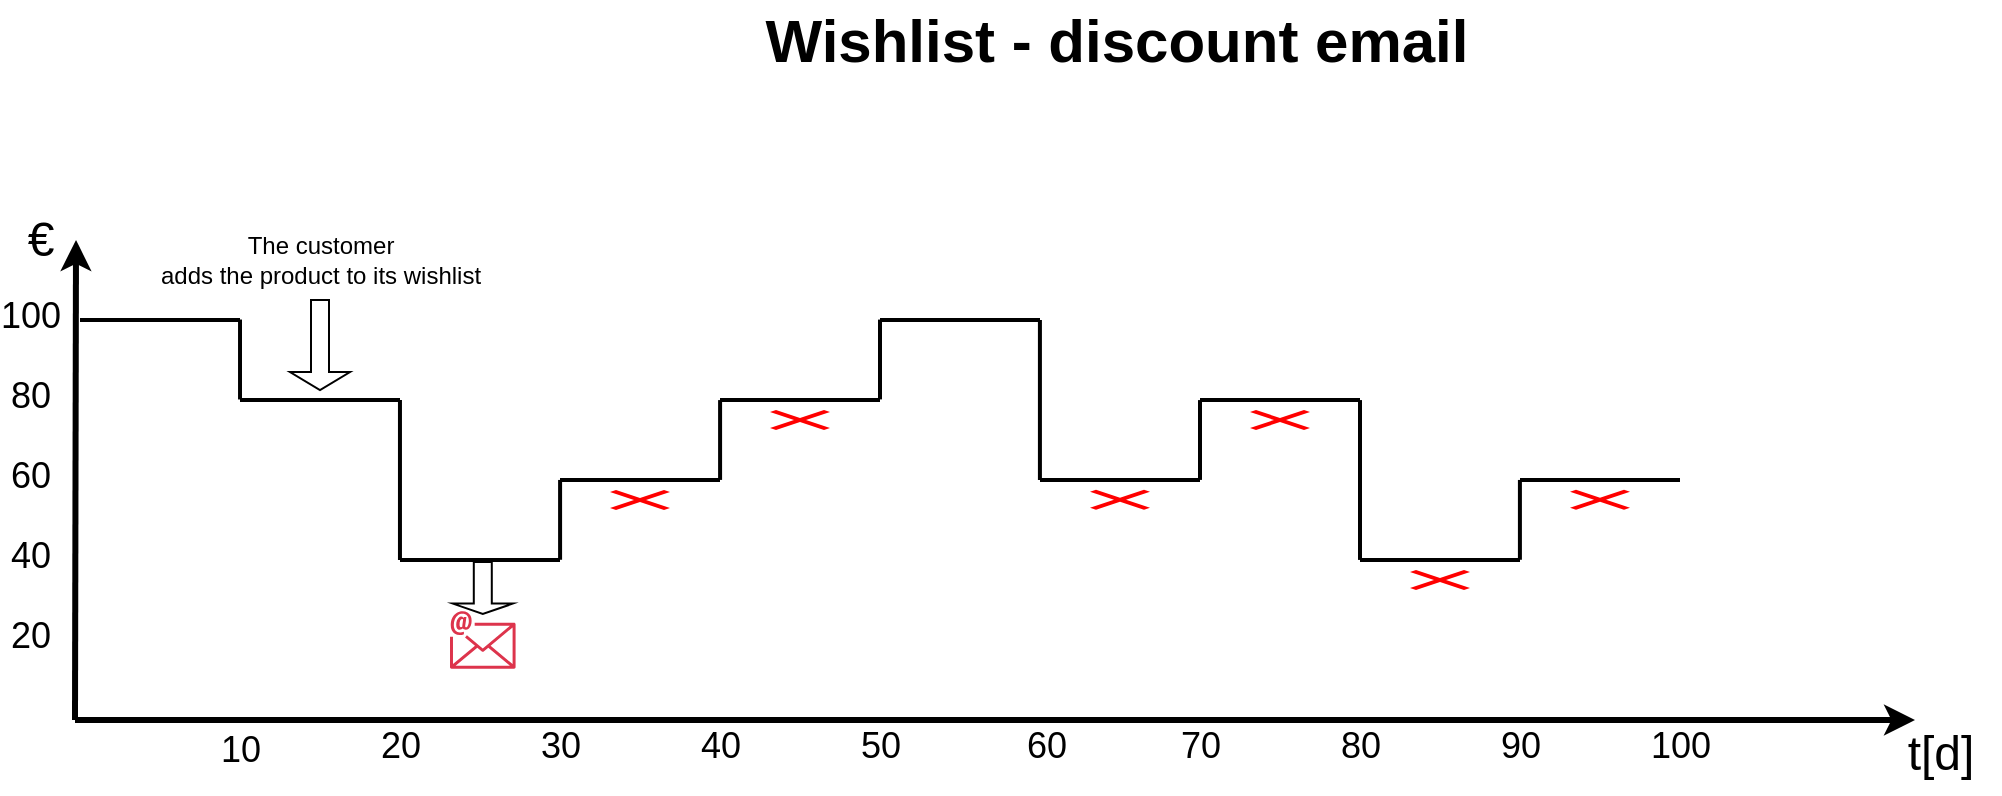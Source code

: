 <mxfile version="26.2.1">
  <diagram id="07fea595-8f29-1299-0266-81d95cde20df" name="Page-1">
    <mxGraphModel dx="-1311" dy="-379" grid="1" gridSize="10" guides="1" tooltips="1" connect="1" arrows="1" fold="1" page="1" pageScale="1" pageWidth="1169" pageHeight="827" background="none" math="0" shadow="0">
      <root>
        <mxCell id="0" />
        <mxCell id="1" parent="0" />
        <mxCell id="727" value="" style="edgeStyle=none;html=1;fontColor=#000000;strokeWidth=3;strokeColor=#000000;" parent="1" edge="1">
          <mxGeometry width="100" height="100" relative="1" as="geometry">
            <mxPoint x="2437.5" y="1200" as="sourcePoint" />
            <mxPoint x="2438" y="960" as="targetPoint" />
          </mxGeometry>
        </mxCell>
        <mxCell id="734" value="" style="edgeStyle=none;html=1;fontColor=#000000;strokeWidth=3;strokeColor=#000000;" parent="1" edge="1">
          <mxGeometry width="100" height="100" relative="1" as="geometry">
            <mxPoint x="2437.5" y="1200" as="sourcePoint" />
            <mxPoint x="3357.5" y="1200" as="targetPoint" />
          </mxGeometry>
        </mxCell>
        <mxCell id="736" value="10" style="text;spacingTop=-5;align=center;verticalAlign=middle;fontStyle=0;html=1;fontSize=18;points=[];strokeColor=none;" parent="1" vertex="1">
          <mxGeometry x="2460" y="1202" width="120" height="30" as="geometry" />
        </mxCell>
        <mxCell id="737" value="20" style="text;spacingTop=-5;align=center;verticalAlign=middle;fontStyle=0;html=1;fontSize=18;points=[];strokeColor=none;" parent="1" vertex="1">
          <mxGeometry x="2540" y="1200" width="120" height="30" as="geometry" />
        </mxCell>
        <mxCell id="738" value="30" style="text;spacingTop=-5;align=center;verticalAlign=middle;fontStyle=0;html=1;fontSize=18;points=[];strokeColor=none;" parent="1" vertex="1">
          <mxGeometry x="2620" y="1200" width="120" height="30" as="geometry" />
        </mxCell>
        <mxCell id="746" value="20" style="text;spacingTop=-5;align=center;verticalAlign=middle;fontStyle=0;html=1;fontSize=18;points=[]" parent="1" vertex="1">
          <mxGeometry x="2400" y="1150" width="30" height="20" as="geometry" />
        </mxCell>
        <mxCell id="749" value="Wishlist - discount email" style="text;spacingTop=-5;align=center;verticalAlign=middle;fontSize=30;fontStyle=1;html=1;points=[]" parent="1" vertex="1">
          <mxGeometry x="2552.5" y="840" width="810" height="45" as="geometry" />
        </mxCell>
        <mxCell id="752" value="40" style="text;spacingTop=-5;align=center;verticalAlign=middle;fontStyle=0;html=1;fontSize=18;points=[];strokeColor=none;" parent="1" vertex="1">
          <mxGeometry x="2700" y="1200" width="120" height="30" as="geometry" />
        </mxCell>
        <mxCell id="a5YcPVO9M3d51Q_ddzRe-755" value="&lt;font style=&quot;font-size: 24px;&quot;&gt;€&lt;/font&gt;" style="text;html=1;align=center;verticalAlign=middle;resizable=0;points=[];autosize=1;strokeColor=none;fillColor=none;" parent="1" vertex="1">
          <mxGeometry x="2400" y="940" width="40" height="40" as="geometry" />
        </mxCell>
        <mxCell id="a5YcPVO9M3d51Q_ddzRe-756" value="&lt;font style=&quot;font-size: 24px;&quot;&gt;t[d]&lt;/font&gt;" style="text;html=1;align=center;verticalAlign=middle;resizable=0;points=[];autosize=1;strokeColor=none;fillColor=none;" parent="1" vertex="1">
          <mxGeometry x="3340" y="1197" width="60" height="40" as="geometry" />
        </mxCell>
        <mxCell id="a5YcPVO9M3d51Q_ddzRe-757" value="50" style="text;spacingTop=-5;align=center;verticalAlign=middle;fontStyle=0;html=1;fontSize=18;points=[];strokeColor=none;" parent="1" vertex="1">
          <mxGeometry x="2780" y="1200" width="120" height="30" as="geometry" />
        </mxCell>
        <mxCell id="a5YcPVO9M3d51Q_ddzRe-758" value="60" style="text;spacingTop=-5;align=center;verticalAlign=middle;fontStyle=0;html=1;fontSize=18;points=[];strokeColor=none;" parent="1" vertex="1">
          <mxGeometry x="2863" y="1200" width="120" height="30" as="geometry" />
        </mxCell>
        <mxCell id="a5YcPVO9M3d51Q_ddzRe-759" value="70" style="text;spacingTop=-5;align=center;verticalAlign=middle;fontStyle=0;html=1;fontSize=18;points=[];strokeColor=none;" parent="1" vertex="1">
          <mxGeometry x="2940" y="1200" width="120" height="30" as="geometry" />
        </mxCell>
        <mxCell id="a5YcPVO9M3d51Q_ddzRe-760" value="80" style="text;spacingTop=-5;align=center;verticalAlign=middle;fontStyle=0;html=1;fontSize=18;points=[];strokeColor=none;" parent="1" vertex="1">
          <mxGeometry x="3020" y="1200" width="120" height="30" as="geometry" />
        </mxCell>
        <mxCell id="a5YcPVO9M3d51Q_ddzRe-761" value="90" style="text;spacingTop=-5;align=center;verticalAlign=middle;fontStyle=0;html=1;fontSize=18;points=[];strokeColor=none;" parent="1" vertex="1">
          <mxGeometry x="3100" y="1200" width="120" height="30" as="geometry" />
        </mxCell>
        <mxCell id="a5YcPVO9M3d51Q_ddzRe-762" value="100" style="text;spacingTop=-5;align=center;verticalAlign=middle;fontStyle=0;html=1;fontSize=18;points=[];strokeColor=none;" parent="1" vertex="1">
          <mxGeometry x="3180" y="1200" width="120" height="30" as="geometry" />
        </mxCell>
        <mxCell id="a5YcPVO9M3d51Q_ddzRe-763" value="40" style="text;spacingTop=-5;align=center;verticalAlign=middle;fontStyle=0;html=1;fontSize=18;points=[]" parent="1" vertex="1">
          <mxGeometry x="2400" y="1110" width="30" height="20" as="geometry" />
        </mxCell>
        <mxCell id="a5YcPVO9M3d51Q_ddzRe-764" value="60" style="text;spacingTop=-5;align=center;verticalAlign=middle;fontStyle=0;html=1;fontSize=18;points=[]" parent="1" vertex="1">
          <mxGeometry x="2400" y="1070" width="30" height="20" as="geometry" />
        </mxCell>
        <mxCell id="a5YcPVO9M3d51Q_ddzRe-765" value="80" style="text;spacingTop=-5;align=center;verticalAlign=middle;fontStyle=0;html=1;fontSize=18;points=[]" parent="1" vertex="1">
          <mxGeometry x="2400" y="1030" width="30" height="20" as="geometry" />
        </mxCell>
        <mxCell id="a5YcPVO9M3d51Q_ddzRe-766" value="100" style="text;spacingTop=-5;align=center;verticalAlign=middle;fontStyle=0;html=1;fontSize=18;points=[]" parent="1" vertex="1">
          <mxGeometry x="2400" y="990" width="30" height="20" as="geometry" />
        </mxCell>
        <mxCell id="a5YcPVO9M3d51Q_ddzRe-767" value="" style="line;strokeWidth=2;html=1;" parent="1" vertex="1">
          <mxGeometry x="2440" y="995" width="80" height="10" as="geometry" />
        </mxCell>
        <mxCell id="a5YcPVO9M3d51Q_ddzRe-768" value="" style="line;strokeWidth=2;html=1;" parent="1" vertex="1">
          <mxGeometry x="2520" y="1035" width="80" height="10" as="geometry" />
        </mxCell>
        <mxCell id="a5YcPVO9M3d51Q_ddzRe-770" value="" style="line;strokeWidth=2;html=1;" parent="1" vertex="1">
          <mxGeometry x="2600" y="1115" width="80" height="10" as="geometry" />
        </mxCell>
        <mxCell id="a5YcPVO9M3d51Q_ddzRe-771" value="" style="line;strokeWidth=2;html=1;" parent="1" vertex="1">
          <mxGeometry x="2680" y="1075" width="80" height="10" as="geometry" />
        </mxCell>
        <mxCell id="a5YcPVO9M3d51Q_ddzRe-772" value="" style="line;strokeWidth=2;html=1;" parent="1" vertex="1">
          <mxGeometry x="2760" y="1035" width="80" height="10" as="geometry" />
        </mxCell>
        <mxCell id="a5YcPVO9M3d51Q_ddzRe-774" value="" style="line;strokeWidth=2;html=1;" parent="1" vertex="1">
          <mxGeometry x="2840" y="995" width="80" height="10" as="geometry" />
        </mxCell>
        <mxCell id="a5YcPVO9M3d51Q_ddzRe-775" value="" style="line;strokeWidth=2;html=1;" parent="1" vertex="1">
          <mxGeometry x="2920" y="1075" width="80" height="10" as="geometry" />
        </mxCell>
        <mxCell id="a5YcPVO9M3d51Q_ddzRe-776" value="" style="line;strokeWidth=2;html=1;" parent="1" vertex="1">
          <mxGeometry x="3000" y="1027.5" width="80" height="25" as="geometry" />
        </mxCell>
        <mxCell id="a5YcPVO9M3d51Q_ddzRe-777" value="" style="line;strokeWidth=2;html=1;" parent="1" vertex="1">
          <mxGeometry x="3080" y="1115" width="80" height="10" as="geometry" />
        </mxCell>
        <mxCell id="a5YcPVO9M3d51Q_ddzRe-778" value="" style="line;strokeWidth=2;html=1;" parent="1" vertex="1">
          <mxGeometry x="3160" y="1075" width="80" height="10" as="geometry" />
        </mxCell>
        <mxCell id="a5YcPVO9M3d51Q_ddzRe-780" value="" style="shape=singleArrow;direction=south;whiteSpace=wrap;html=1;" parent="1" vertex="1">
          <mxGeometry x="2545" y="990" width="30" height="45" as="geometry" />
        </mxCell>
        <mxCell id="a5YcPVO9M3d51Q_ddzRe-783" value="The customer&lt;div&gt;adds the product to its wishlist&lt;/div&gt;" style="text;html=1;align=center;verticalAlign=middle;resizable=0;points=[];autosize=1;strokeColor=none;fillColor=none;" parent="1" vertex="1">
          <mxGeometry x="2470" y="950" width="180" height="40" as="geometry" />
        </mxCell>
        <mxCell id="a5YcPVO9M3d51Q_ddzRe-785" value="" style="line;strokeWidth=2;html=1;rotation=90;" parent="1" vertex="1">
          <mxGeometry x="2500.03" y="1014.75" width="39.97" height="10" as="geometry" />
        </mxCell>
        <mxCell id="a5YcPVO9M3d51Q_ddzRe-786" value="" style="line;strokeWidth=2;html=1;rotation=90;" parent="1" vertex="1">
          <mxGeometry x="2560.02" y="1074.99" width="79.92" height="10" as="geometry" />
        </mxCell>
        <mxCell id="a5YcPVO9M3d51Q_ddzRe-787" value="" style="line;strokeWidth=2;html=1;rotation=90;" parent="1" vertex="1">
          <mxGeometry x="2660.09" y="1094.93" width="39.91" height="10" as="geometry" />
        </mxCell>
        <mxCell id="a5YcPVO9M3d51Q_ddzRe-788" value="" style="line;strokeWidth=2;html=1;rotation=90;" parent="1" vertex="1">
          <mxGeometry x="2740.09" y="1052.5" width="39.91" height="15" as="geometry" />
        </mxCell>
        <mxCell id="a5YcPVO9M3d51Q_ddzRe-789" value="" style="line;strokeWidth=2;html=1;rotation=90;" parent="1" vertex="1">
          <mxGeometry x="2820.04" y="1014.75" width="39.91" height="10" as="geometry" />
        </mxCell>
        <mxCell id="a5YcPVO9M3d51Q_ddzRe-790" value="" style="line;strokeWidth=2;html=1;rotation=90;" parent="1" vertex="1">
          <mxGeometry x="2980.04" y="1052.5" width="39.91" height="15" as="geometry" />
        </mxCell>
        <mxCell id="a5YcPVO9M3d51Q_ddzRe-791" value="" style="line;strokeWidth=2;html=1;rotation=90;" parent="1" vertex="1">
          <mxGeometry x="3140" y="1094.93" width="39.91" height="10" as="geometry" />
        </mxCell>
        <mxCell id="a5YcPVO9M3d51Q_ddzRe-792" value="" style="line;strokeWidth=2;html=1;rotation=90;" parent="1" vertex="1">
          <mxGeometry x="2880" y="1035" width="79.92" height="10" as="geometry" />
        </mxCell>
        <mxCell id="a5YcPVO9M3d51Q_ddzRe-793" value="" style="line;strokeWidth=2;html=1;rotation=90;" parent="1" vertex="1">
          <mxGeometry x="3040.04" y="1075" width="79.92" height="10" as="geometry" />
        </mxCell>
        <mxCell id="a5YcPVO9M3d51Q_ddzRe-794" value="" style="sketch=0;outlineConnect=0;fontColor=#232F3E;gradientColor=none;fillColor=#DD344C;strokeColor=none;dashed=0;verticalLabelPosition=bottom;verticalAlign=top;align=center;html=1;fontSize=12;fontStyle=0;aspect=fixed;shape=mxgraph.aws4.email;" parent="1" vertex="1">
          <mxGeometry x="2625" y="1145.5" width="32.79" height="29" as="geometry" />
        </mxCell>
        <mxCell id="a5YcPVO9M3d51Q_ddzRe-795" value="" style="shape=singleArrow;direction=south;whiteSpace=wrap;html=1;" parent="1" vertex="1">
          <mxGeometry x="2626.4" y="1121" width="30" height="26" as="geometry" />
        </mxCell>
        <mxCell id="a5YcPVO9M3d51Q_ddzRe-797" value="" style="shape=mxgraph.mockup.markup.redX;fillColor=#ff0000;html=1;shadow=0;whiteSpace=wrap;strokeColor=none;" parent="1" vertex="1">
          <mxGeometry x="2705" y="1085" width="30" height="10" as="geometry" />
        </mxCell>
        <mxCell id="a5YcPVO9M3d51Q_ddzRe-800" value="" style="shape=mxgraph.mockup.markup.redX;fillColor=#ff0000;html=1;shadow=0;whiteSpace=wrap;strokeColor=none;" parent="1" vertex="1">
          <mxGeometry x="2945" y="1084.93" width="30" height="10" as="geometry" />
        </mxCell>
        <mxCell id="a5YcPVO9M3d51Q_ddzRe-801" value="" style="shape=mxgraph.mockup.markup.redX;fillColor=#ff0000;html=1;shadow=0;whiteSpace=wrap;strokeColor=none;" parent="1" vertex="1">
          <mxGeometry x="3105" y="1125" width="30" height="10" as="geometry" />
        </mxCell>
        <mxCell id="a5YcPVO9M3d51Q_ddzRe-802" value="" style="shape=mxgraph.mockup.markup.redX;fillColor=#ff0000;html=1;shadow=0;whiteSpace=wrap;strokeColor=none;" parent="1" vertex="1">
          <mxGeometry x="3185" y="1084.93" width="30" height="10" as="geometry" />
        </mxCell>
        <mxCell id="a5YcPVO9M3d51Q_ddzRe-803" value="" style="shape=mxgraph.mockup.markup.redX;fillColor=#ff0000;html=1;shadow=0;whiteSpace=wrap;strokeColor=none;" parent="1" vertex="1">
          <mxGeometry x="3025" y="1045" width="30" height="10" as="geometry" />
        </mxCell>
        <mxCell id="a5YcPVO9M3d51Q_ddzRe-804" value="" style="shape=mxgraph.mockup.markup.redX;fillColor=#ff0000;html=1;shadow=0;whiteSpace=wrap;strokeColor=none;" parent="1" vertex="1">
          <mxGeometry x="2785" y="1045" width="30" height="10" as="geometry" />
        </mxCell>
      </root>
    </mxGraphModel>
  </diagram>
</mxfile>
